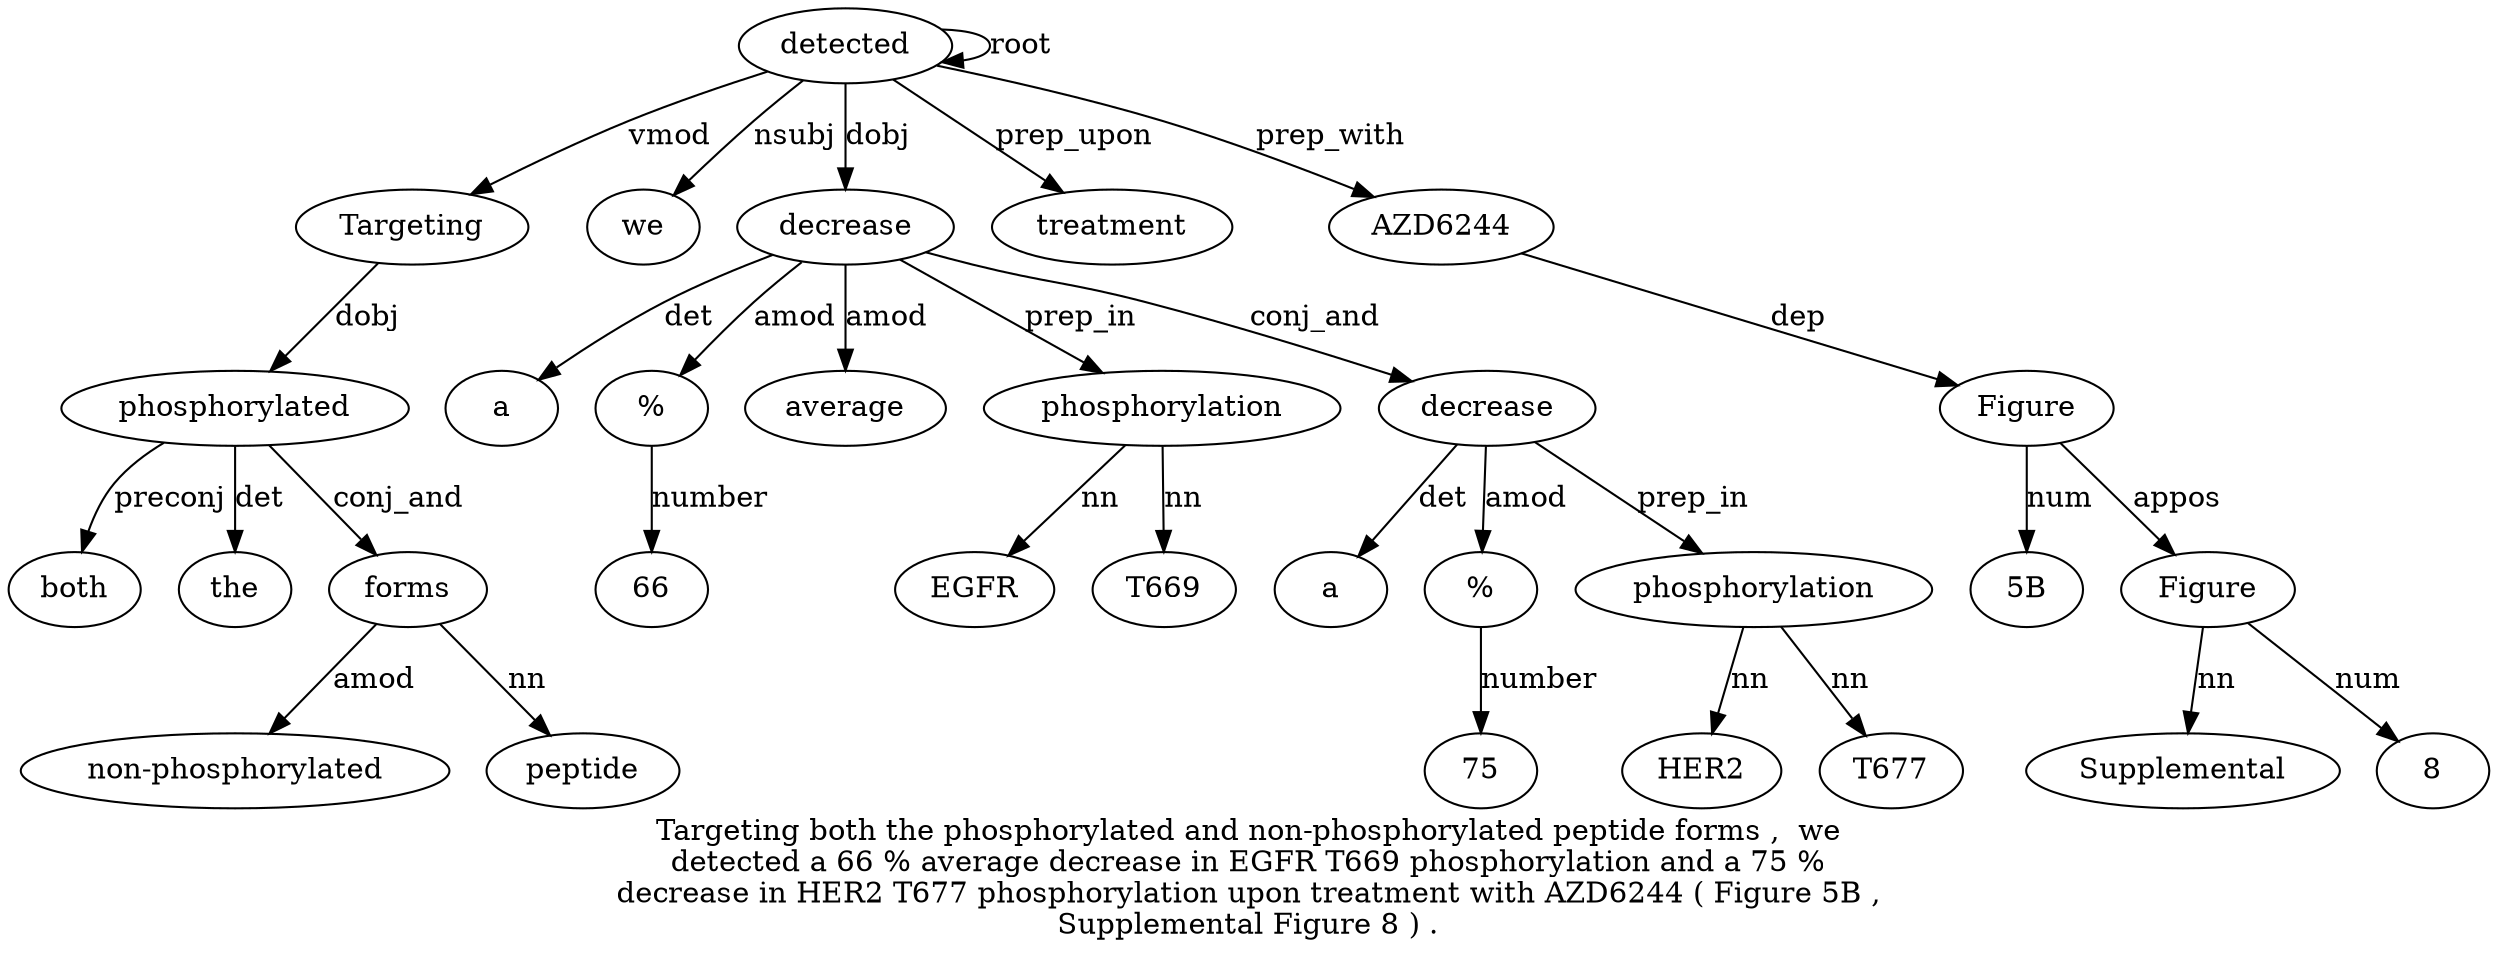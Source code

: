 digraph "Targeting both the phosphorylated and non-phosphorylated peptide forms ,  we detected a 66 % average decrease in EGFR T669 phosphorylation and a 75 % decrease in HER2 T677 phosphorylation upon treatment with AZD6244 ( Figure 5B ,  Supplemental Figure 8 ) ." {
label="Targeting both the phosphorylated and non-phosphorylated peptide forms ,  we
detected a 66 % average decrease in EGFR T669 phosphorylation and a 75 %
decrease in HER2 T677 phosphorylation upon treatment with AZD6244 ( Figure 5B ,
Supplemental Figure 8 ) .";
detected11 [style=filled, fillcolor=white, label=detected];
Targeting1 [style=filled, fillcolor=white, label=Targeting];
detected11 -> Targeting1  [label=vmod];
phosphorylated4 [style=filled, fillcolor=white, label=phosphorylated];
both2 [style=filled, fillcolor=white, label=both];
phosphorylated4 -> both2  [label=preconj];
the3 [style=filled, fillcolor=white, label=the];
phosphorylated4 -> the3  [label=det];
Targeting1 -> phosphorylated4  [label=dobj];
forms8 [style=filled, fillcolor=white, label=forms];
"non-phosphorylated6" [style=filled, fillcolor=white, label="non-phosphorylated"];
forms8 -> "non-phosphorylated6"  [label=amod];
peptide7 [style=filled, fillcolor=white, label=peptide];
forms8 -> peptide7  [label=nn];
phosphorylated4 -> forms8  [label=conj_and];
we10 [style=filled, fillcolor=white, label=we];
detected11 -> we10  [label=nsubj];
detected11 -> detected11  [label=root];
decrease16 [style=filled, fillcolor=white, label=decrease];
a12 [style=filled, fillcolor=white, label=a];
decrease16 -> a12  [label=det];
"%14" [style=filled, fillcolor=white, label="%"];
6613 [style=filled, fillcolor=white, label=66];
"%14" -> 6613  [label=number];
decrease16 -> "%14"  [label=amod];
average15 [style=filled, fillcolor=white, label=average];
decrease16 -> average15  [label=amod];
detected11 -> decrease16  [label=dobj];
phosphorylation20 [style=filled, fillcolor=white, label=phosphorylation];
EGFR18 [style=filled, fillcolor=white, label=EGFR];
phosphorylation20 -> EGFR18  [label=nn];
T6691 [style=filled, fillcolor=white, label=T669];
phosphorylation20 -> T6691  [label=nn];
decrease16 -> phosphorylation20  [label=prep_in];
decrease25 [style=filled, fillcolor=white, label=decrease];
a22 [style=filled, fillcolor=white, label=a];
decrease25 -> a22  [label=det];
"%24" [style=filled, fillcolor=white, label="%"];
7523 [style=filled, fillcolor=white, label=75];
"%24" -> 7523  [label=number];
decrease25 -> "%24"  [label=amod];
decrease16 -> decrease25  [label=conj_and];
phosphorylation29 [style=filled, fillcolor=white, label=phosphorylation];
HER227 [style=filled, fillcolor=white, label=HER2];
phosphorylation29 -> HER227  [label=nn];
T67728 [style=filled, fillcolor=white, label=T677];
phosphorylation29 -> T67728  [label=nn];
decrease25 -> phosphorylation29  [label=prep_in];
treatment31 [style=filled, fillcolor=white, label=treatment];
detected11 -> treatment31  [label=prep_upon];
AZD624433 [style=filled, fillcolor=white, label=AZD6244];
detected11 -> AZD624433  [label=prep_with];
Figure35 [style=filled, fillcolor=white, label=Figure];
AZD624433 -> Figure35  [label=dep];
"5B36" [style=filled, fillcolor=white, label="5B"];
Figure35 -> "5B36"  [label=num];
Figure39 [style=filled, fillcolor=white, label=Figure];
Supplemental38 [style=filled, fillcolor=white, label=Supplemental];
Figure39 -> Supplemental38  [label=nn];
Figure35 -> Figure39  [label=appos];
840 [style=filled, fillcolor=white, label=8];
Figure39 -> 840  [label=num];
}
